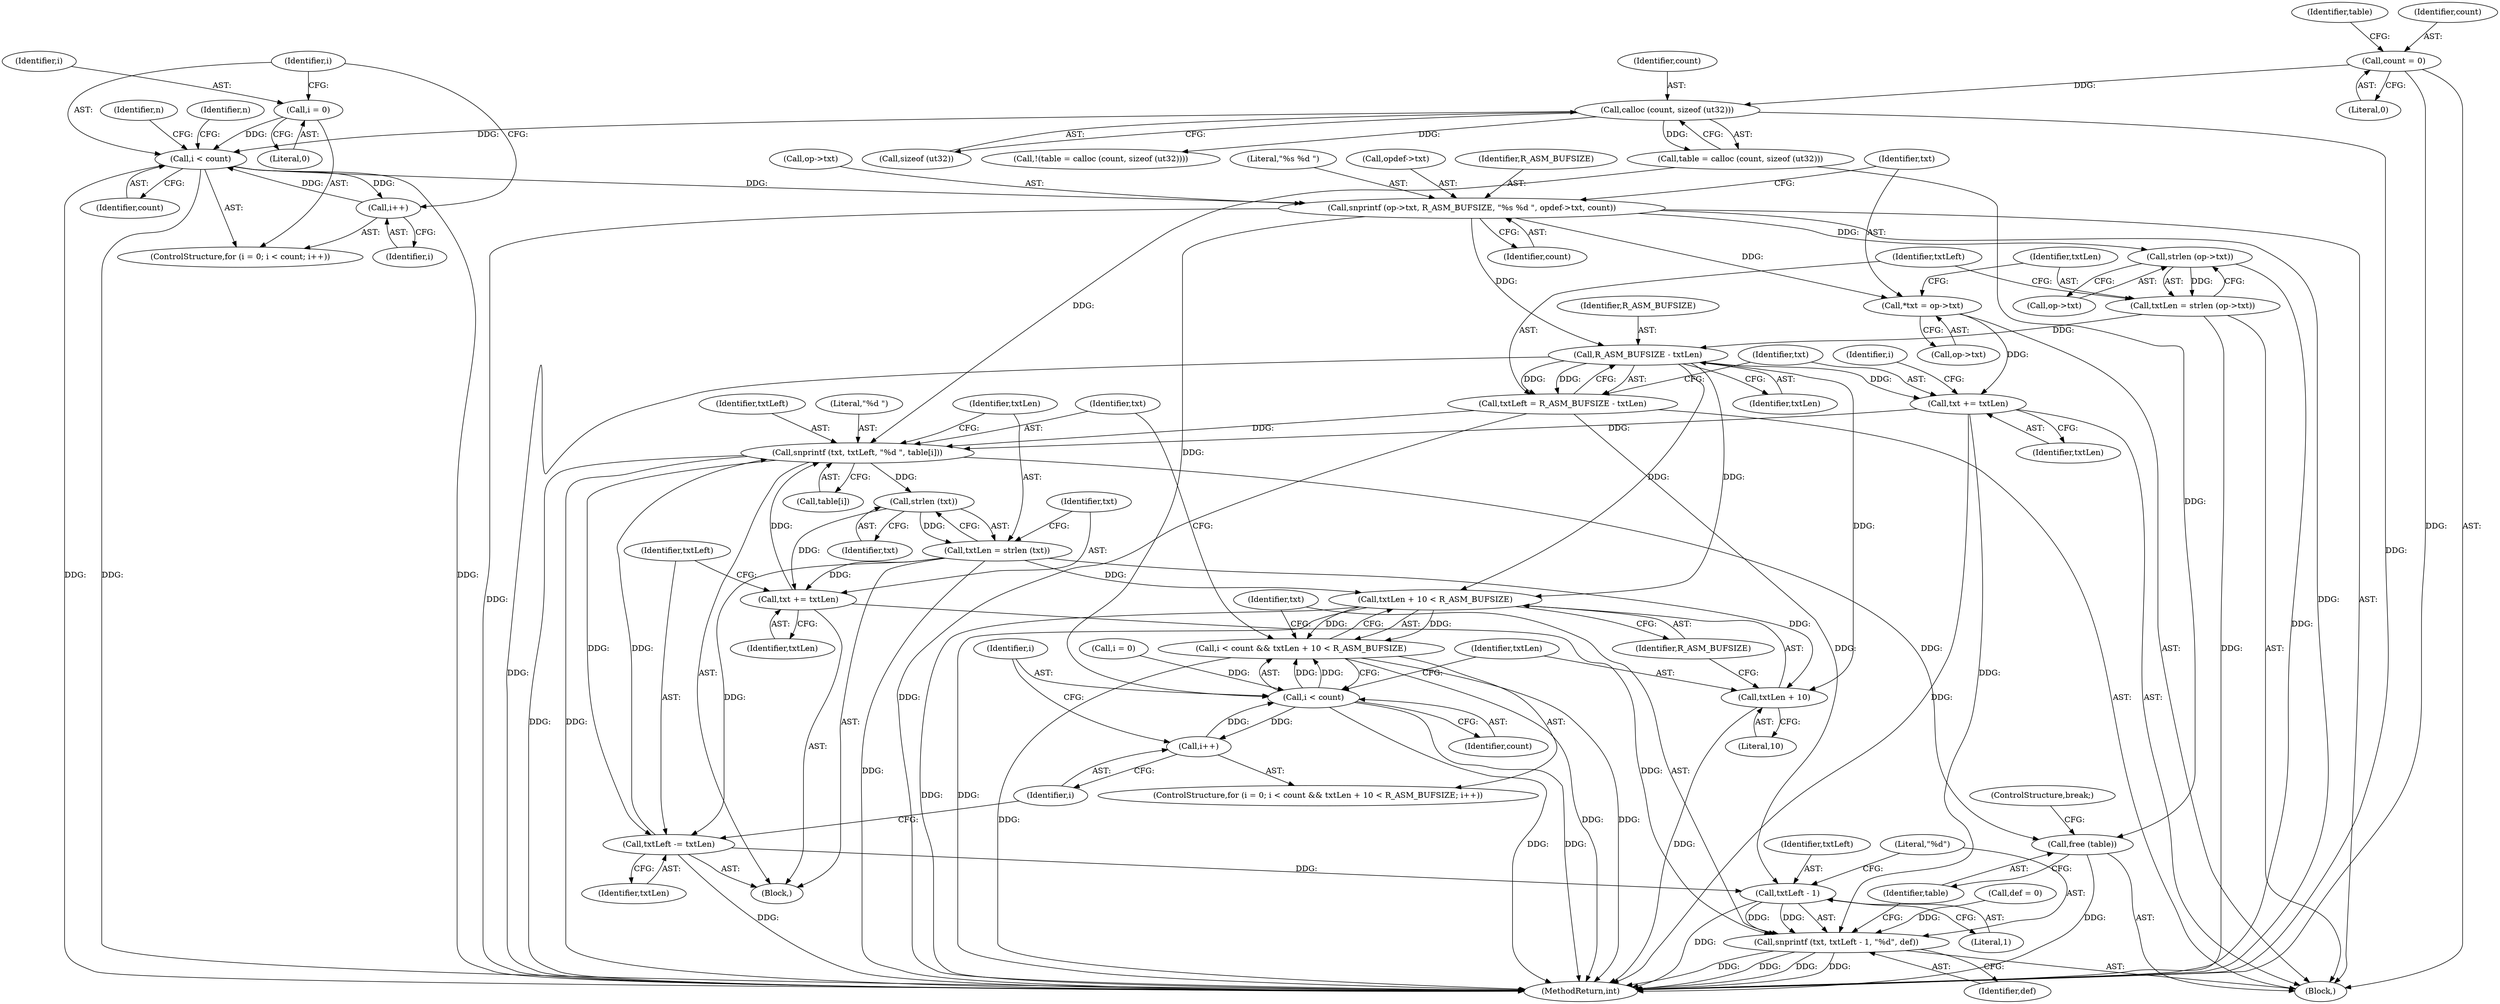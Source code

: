 digraph "0_radare2_bd276ef2fd8ac3401e65be7c126a43175ccfbcd7@API" {
"1000564" [label="(Call,snprintf (op->txt, R_ASM_BUFSIZE, \"%s %d \", opdef->txt, count))"];
"1000494" [label="(Call,i < count)"];
"1000497" [label="(Call,i++)"];
"1000491" [label="(Call,i = 0)"];
"1000475" [label="(Call,calloc (count, sizeof (ut32)))"];
"1000437" [label="(Call,count = 0)"];
"1000575" [label="(Call,*txt = op->txt)"];
"1000593" [label="(Call,txt += txtLen)"];
"1000612" [label="(Call,snprintf (txt, txtLeft, \"%d \", table[i]))"];
"1000621" [label="(Call,strlen (txt))"];
"1000619" [label="(Call,txtLen = strlen (txt))"];
"1000604" [label="(Call,txtLen + 10 < R_ASM_BUFSIZE)"];
"1000600" [label="(Call,i < count && txtLen + 10 < R_ASM_BUFSIZE)"];
"1000605" [label="(Call,txtLen + 10)"];
"1000623" [label="(Call,txt += txtLen)"];
"1000629" [label="(Call,snprintf (txt, txtLeft - 1, \"%d\", def))"];
"1000626" [label="(Call,txtLeft -= txtLen)"];
"1000631" [label="(Call,txtLeft - 1)"];
"1000636" [label="(Call,free (table))"];
"1000583" [label="(Call,strlen (op->txt))"];
"1000581" [label="(Call,txtLen = strlen (op->txt))"];
"1000590" [label="(Call,R_ASM_BUFSIZE - txtLen)"];
"1000588" [label="(Call,txtLeft = R_ASM_BUFSIZE - txtLen)"];
"1000601" [label="(Call,i < count)"];
"1000609" [label="(Call,i++)"];
"1000613" [label="(Identifier,txt)"];
"1000581" [label="(Call,txtLen = strlen (op->txt))"];
"1000608" [label="(Identifier,R_ASM_BUFSIZE)"];
"1000490" [label="(ControlStructure,for (i = 0; i < count; i++))"];
"1000602" [label="(Identifier,i)"];
"1000604" [label="(Call,txtLen + 10 < R_ASM_BUFSIZE)"];
"1000590" [label="(Call,R_ASM_BUFSIZE - txtLen)"];
"1000614" [label="(Identifier,txtLeft)"];
"1000584" [label="(Call,op->txt)"];
"1000594" [label="(Identifier,txt)"];
"1000620" [label="(Identifier,txtLen)"];
"1000496" [label="(Identifier,count)"];
"1000589" [label="(Identifier,txtLeft)"];
"1000492" [label="(Identifier,i)"];
"1000605" [label="(Call,txtLen + 10)"];
"1000577" [label="(Call,op->txt)"];
"1000615" [label="(Literal,\"%d \")"];
"1000631" [label="(Call,txtLeft - 1)"];
"1000565" [label="(Call,op->txt)"];
"1000476" [label="(Identifier,count)"];
"1000437" [label="(Call,count = 0)"];
"1000624" [label="(Identifier,txt)"];
"1001097" [label="(MethodReturn,int)"];
"1000588" [label="(Call,txtLeft = R_ASM_BUFSIZE - txtLen)"];
"1000611" [label="(Block,)"];
"1000636" [label="(Call,free (table))"];
"1000593" [label="(Call,txt += txtLen)"];
"1000619" [label="(Call,txtLen = strlen (txt))"];
"1000498" [label="(Identifier,i)"];
"1000497" [label="(Call,i++)"];
"1000610" [label="(Identifier,i)"];
"1000564" [label="(Call,snprintf (op->txt, R_ASM_BUFSIZE, \"%s %d \", opdef->txt, count))"];
"1000475" [label="(Call,calloc (count, sizeof (ut32)))"];
"1000595" [label="(Identifier,txtLen)"];
"1000607" [label="(Literal,10)"];
"1000612" [label="(Call,snprintf (txt, txtLeft, \"%d \", table[i]))"];
"1000445" [label="(Call,def = 0)"];
"1000569" [label="(Literal,\"%s %d \")"];
"1000493" [label="(Literal,0)"];
"1000442" [label="(Identifier,table)"];
"1000601" [label="(Call,i < count)"];
"1000638" [label="(ControlStructure,break;)"];
"1000438" [label="(Identifier,count)"];
"1000616" [label="(Call,table[i])"];
"1000609" [label="(Call,i++)"];
"1000628" [label="(Identifier,txtLen)"];
"1000633" [label="(Literal,1)"];
"1000494" [label="(Call,i < count)"];
"1000570" [label="(Call,opdef->txt)"];
"1000583" [label="(Call,strlen (op->txt))"];
"1000439" [label="(Literal,0)"];
"1000632" [label="(Identifier,txtLeft)"];
"1000596" [label="(ControlStructure,for (i = 0; i < count && txtLen + 10 < R_ASM_BUFSIZE; i++))"];
"1000600" [label="(Call,i < count && txtLen + 10 < R_ASM_BUFSIZE)"];
"1000635" [label="(Identifier,def)"];
"1000435" [label="(Block,)"];
"1000568" [label="(Identifier,R_ASM_BUFSIZE)"];
"1000625" [label="(Identifier,txtLen)"];
"1000576" [label="(Identifier,txt)"];
"1000573" [label="(Identifier,count)"];
"1000532" [label="(Identifier,n)"];
"1000634" [label="(Literal,\"%d\")"];
"1000630" [label="(Identifier,txt)"];
"1000629" [label="(Call,snprintf (txt, txtLeft - 1, \"%d\", def))"];
"1000637" [label="(Identifier,table)"];
"1000627" [label="(Identifier,txtLeft)"];
"1000623" [label="(Call,txt += txtLen)"];
"1000592" [label="(Identifier,txtLen)"];
"1000597" [label="(Call,i = 0)"];
"1000626" [label="(Call,txtLeft -= txtLen)"];
"1000582" [label="(Identifier,txtLen)"];
"1000473" [label="(Call,table = calloc (count, sizeof (ut32)))"];
"1000575" [label="(Call,*txt = op->txt)"];
"1000622" [label="(Identifier,txt)"];
"1000606" [label="(Identifier,txtLen)"];
"1000603" [label="(Identifier,count)"];
"1000477" [label="(Call,sizeof (ut32))"];
"1000591" [label="(Identifier,R_ASM_BUFSIZE)"];
"1000472" [label="(Call,!(table = calloc (count, sizeof (ut32))))"];
"1000598" [label="(Identifier,i)"];
"1000501" [label="(Identifier,n)"];
"1000621" [label="(Call,strlen (txt))"];
"1000495" [label="(Identifier,i)"];
"1000491" [label="(Call,i = 0)"];
"1000564" -> "1000435"  [label="AST: "];
"1000564" -> "1000573"  [label="CFG: "];
"1000565" -> "1000564"  [label="AST: "];
"1000568" -> "1000564"  [label="AST: "];
"1000569" -> "1000564"  [label="AST: "];
"1000570" -> "1000564"  [label="AST: "];
"1000573" -> "1000564"  [label="AST: "];
"1000576" -> "1000564"  [label="CFG: "];
"1000564" -> "1001097"  [label="DDG: "];
"1000564" -> "1001097"  [label="DDG: "];
"1000494" -> "1000564"  [label="DDG: "];
"1000564" -> "1000575"  [label="DDG: "];
"1000564" -> "1000583"  [label="DDG: "];
"1000564" -> "1000590"  [label="DDG: "];
"1000564" -> "1000601"  [label="DDG: "];
"1000494" -> "1000490"  [label="AST: "];
"1000494" -> "1000496"  [label="CFG: "];
"1000495" -> "1000494"  [label="AST: "];
"1000496" -> "1000494"  [label="AST: "];
"1000501" -> "1000494"  [label="CFG: "];
"1000532" -> "1000494"  [label="CFG: "];
"1000494" -> "1001097"  [label="DDG: "];
"1000494" -> "1001097"  [label="DDG: "];
"1000494" -> "1001097"  [label="DDG: "];
"1000497" -> "1000494"  [label="DDG: "];
"1000491" -> "1000494"  [label="DDG: "];
"1000475" -> "1000494"  [label="DDG: "];
"1000494" -> "1000497"  [label="DDG: "];
"1000497" -> "1000490"  [label="AST: "];
"1000497" -> "1000498"  [label="CFG: "];
"1000498" -> "1000497"  [label="AST: "];
"1000495" -> "1000497"  [label="CFG: "];
"1000491" -> "1000490"  [label="AST: "];
"1000491" -> "1000493"  [label="CFG: "];
"1000492" -> "1000491"  [label="AST: "];
"1000493" -> "1000491"  [label="AST: "];
"1000495" -> "1000491"  [label="CFG: "];
"1000475" -> "1000473"  [label="AST: "];
"1000475" -> "1000477"  [label="CFG: "];
"1000476" -> "1000475"  [label="AST: "];
"1000477" -> "1000475"  [label="AST: "];
"1000473" -> "1000475"  [label="CFG: "];
"1000475" -> "1001097"  [label="DDG: "];
"1000475" -> "1000472"  [label="DDG: "];
"1000475" -> "1000473"  [label="DDG: "];
"1000437" -> "1000475"  [label="DDG: "];
"1000437" -> "1000435"  [label="AST: "];
"1000437" -> "1000439"  [label="CFG: "];
"1000438" -> "1000437"  [label="AST: "];
"1000439" -> "1000437"  [label="AST: "];
"1000442" -> "1000437"  [label="CFG: "];
"1000437" -> "1001097"  [label="DDG: "];
"1000575" -> "1000435"  [label="AST: "];
"1000575" -> "1000577"  [label="CFG: "];
"1000576" -> "1000575"  [label="AST: "];
"1000577" -> "1000575"  [label="AST: "];
"1000582" -> "1000575"  [label="CFG: "];
"1000575" -> "1000593"  [label="DDG: "];
"1000593" -> "1000435"  [label="AST: "];
"1000593" -> "1000595"  [label="CFG: "];
"1000594" -> "1000593"  [label="AST: "];
"1000595" -> "1000593"  [label="AST: "];
"1000598" -> "1000593"  [label="CFG: "];
"1000593" -> "1001097"  [label="DDG: "];
"1000590" -> "1000593"  [label="DDG: "];
"1000593" -> "1000612"  [label="DDG: "];
"1000593" -> "1000629"  [label="DDG: "];
"1000612" -> "1000611"  [label="AST: "];
"1000612" -> "1000616"  [label="CFG: "];
"1000613" -> "1000612"  [label="AST: "];
"1000614" -> "1000612"  [label="AST: "];
"1000615" -> "1000612"  [label="AST: "];
"1000616" -> "1000612"  [label="AST: "];
"1000620" -> "1000612"  [label="CFG: "];
"1000612" -> "1001097"  [label="DDG: "];
"1000612" -> "1001097"  [label="DDG: "];
"1000623" -> "1000612"  [label="DDG: "];
"1000588" -> "1000612"  [label="DDG: "];
"1000626" -> "1000612"  [label="DDG: "];
"1000473" -> "1000612"  [label="DDG: "];
"1000612" -> "1000621"  [label="DDG: "];
"1000612" -> "1000626"  [label="DDG: "];
"1000612" -> "1000636"  [label="DDG: "];
"1000621" -> "1000619"  [label="AST: "];
"1000621" -> "1000622"  [label="CFG: "];
"1000622" -> "1000621"  [label="AST: "];
"1000619" -> "1000621"  [label="CFG: "];
"1000621" -> "1000619"  [label="DDG: "];
"1000621" -> "1000623"  [label="DDG: "];
"1000619" -> "1000611"  [label="AST: "];
"1000620" -> "1000619"  [label="AST: "];
"1000624" -> "1000619"  [label="CFG: "];
"1000619" -> "1001097"  [label="DDG: "];
"1000619" -> "1000604"  [label="DDG: "];
"1000619" -> "1000605"  [label="DDG: "];
"1000619" -> "1000623"  [label="DDG: "];
"1000619" -> "1000626"  [label="DDG: "];
"1000604" -> "1000600"  [label="AST: "];
"1000604" -> "1000608"  [label="CFG: "];
"1000605" -> "1000604"  [label="AST: "];
"1000608" -> "1000604"  [label="AST: "];
"1000600" -> "1000604"  [label="CFG: "];
"1000604" -> "1001097"  [label="DDG: "];
"1000604" -> "1001097"  [label="DDG: "];
"1000604" -> "1000600"  [label="DDG: "];
"1000604" -> "1000600"  [label="DDG: "];
"1000590" -> "1000604"  [label="DDG: "];
"1000590" -> "1000604"  [label="DDG: "];
"1000600" -> "1000596"  [label="AST: "];
"1000600" -> "1000601"  [label="CFG: "];
"1000601" -> "1000600"  [label="AST: "];
"1000613" -> "1000600"  [label="CFG: "];
"1000630" -> "1000600"  [label="CFG: "];
"1000600" -> "1001097"  [label="DDG: "];
"1000600" -> "1001097"  [label="DDG: "];
"1000600" -> "1001097"  [label="DDG: "];
"1000601" -> "1000600"  [label="DDG: "];
"1000601" -> "1000600"  [label="DDG: "];
"1000605" -> "1000607"  [label="CFG: "];
"1000606" -> "1000605"  [label="AST: "];
"1000607" -> "1000605"  [label="AST: "];
"1000608" -> "1000605"  [label="CFG: "];
"1000605" -> "1001097"  [label="DDG: "];
"1000590" -> "1000605"  [label="DDG: "];
"1000623" -> "1000611"  [label="AST: "];
"1000623" -> "1000625"  [label="CFG: "];
"1000624" -> "1000623"  [label="AST: "];
"1000625" -> "1000623"  [label="AST: "];
"1000627" -> "1000623"  [label="CFG: "];
"1000623" -> "1000629"  [label="DDG: "];
"1000629" -> "1000435"  [label="AST: "];
"1000629" -> "1000635"  [label="CFG: "];
"1000630" -> "1000629"  [label="AST: "];
"1000631" -> "1000629"  [label="AST: "];
"1000634" -> "1000629"  [label="AST: "];
"1000635" -> "1000629"  [label="AST: "];
"1000637" -> "1000629"  [label="CFG: "];
"1000629" -> "1001097"  [label="DDG: "];
"1000629" -> "1001097"  [label="DDG: "];
"1000629" -> "1001097"  [label="DDG: "];
"1000629" -> "1001097"  [label="DDG: "];
"1000631" -> "1000629"  [label="DDG: "];
"1000631" -> "1000629"  [label="DDG: "];
"1000445" -> "1000629"  [label="DDG: "];
"1000626" -> "1000611"  [label="AST: "];
"1000626" -> "1000628"  [label="CFG: "];
"1000627" -> "1000626"  [label="AST: "];
"1000628" -> "1000626"  [label="AST: "];
"1000610" -> "1000626"  [label="CFG: "];
"1000626" -> "1001097"  [label="DDG: "];
"1000626" -> "1000631"  [label="DDG: "];
"1000631" -> "1000633"  [label="CFG: "];
"1000632" -> "1000631"  [label="AST: "];
"1000633" -> "1000631"  [label="AST: "];
"1000634" -> "1000631"  [label="CFG: "];
"1000631" -> "1001097"  [label="DDG: "];
"1000588" -> "1000631"  [label="DDG: "];
"1000636" -> "1000435"  [label="AST: "];
"1000636" -> "1000637"  [label="CFG: "];
"1000637" -> "1000636"  [label="AST: "];
"1000638" -> "1000636"  [label="CFG: "];
"1000636" -> "1001097"  [label="DDG: "];
"1000473" -> "1000636"  [label="DDG: "];
"1000583" -> "1000581"  [label="AST: "];
"1000583" -> "1000584"  [label="CFG: "];
"1000584" -> "1000583"  [label="AST: "];
"1000581" -> "1000583"  [label="CFG: "];
"1000583" -> "1001097"  [label="DDG: "];
"1000583" -> "1000581"  [label="DDG: "];
"1000581" -> "1000435"  [label="AST: "];
"1000582" -> "1000581"  [label="AST: "];
"1000589" -> "1000581"  [label="CFG: "];
"1000581" -> "1001097"  [label="DDG: "];
"1000581" -> "1000590"  [label="DDG: "];
"1000590" -> "1000588"  [label="AST: "];
"1000590" -> "1000592"  [label="CFG: "];
"1000591" -> "1000590"  [label="AST: "];
"1000592" -> "1000590"  [label="AST: "];
"1000588" -> "1000590"  [label="CFG: "];
"1000590" -> "1001097"  [label="DDG: "];
"1000590" -> "1000588"  [label="DDG: "];
"1000590" -> "1000588"  [label="DDG: "];
"1000588" -> "1000435"  [label="AST: "];
"1000589" -> "1000588"  [label="AST: "];
"1000594" -> "1000588"  [label="CFG: "];
"1000588" -> "1001097"  [label="DDG: "];
"1000601" -> "1000603"  [label="CFG: "];
"1000602" -> "1000601"  [label="AST: "];
"1000603" -> "1000601"  [label="AST: "];
"1000606" -> "1000601"  [label="CFG: "];
"1000601" -> "1001097"  [label="DDG: "];
"1000601" -> "1001097"  [label="DDG: "];
"1000597" -> "1000601"  [label="DDG: "];
"1000609" -> "1000601"  [label="DDG: "];
"1000601" -> "1000609"  [label="DDG: "];
"1000609" -> "1000596"  [label="AST: "];
"1000609" -> "1000610"  [label="CFG: "];
"1000610" -> "1000609"  [label="AST: "];
"1000602" -> "1000609"  [label="CFG: "];
}
